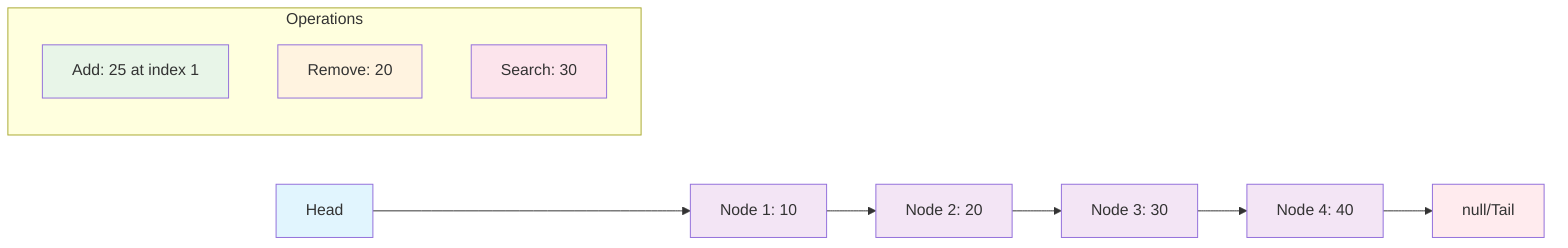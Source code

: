 graph LR
    A[Head] --> B[Node 1: 10]
    B --> C[Node 2: 20]
    C --> D[Node 3: 30]
    D --> E[Node 4: 40]
    E --> F[null/Tail]
    
    style A fill:#e1f5fe
    style F fill:#ffebee
    style B fill:#f3e5f5
    style C fill:#f3e5f5
    style D fill:#f3e5f5
    style E fill:#f3e5f5

    %% Adding operation examples
    subgraph "Operations"
        G[Add: 25 at index 1]
        H[Remove: 20]
        I[Search: 30]
    end
    
    %% Styling operation nodes
    style G fill:#e8f5e8
    style H fill:#fff3e0
    style I fill:#fce4ec
